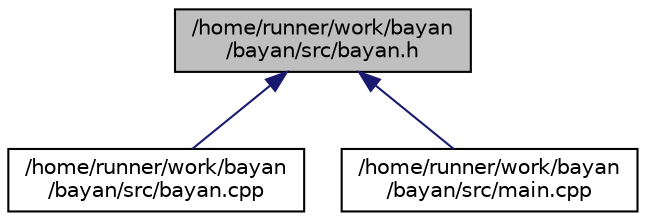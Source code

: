 digraph "/home/runner/work/bayan/bayan/src/bayan.h"
{
 // LATEX_PDF_SIZE
  bgcolor="transparent";
  edge [fontname="Helvetica",fontsize="10",labelfontname="Helvetica",labelfontsize="10"];
  node [fontname="Helvetica",fontsize="10",shape=record];
  Node1 [label="/home/runner/work/bayan\l/bayan/src/bayan.h",height=0.2,width=0.4,color="black", fillcolor="grey75", style="filled", fontcolor="black",tooltip=" "];
  Node1 -> Node2 [dir="back",color="midnightblue",fontsize="10",style="solid",fontname="Helvetica"];
  Node2 [label="/home/runner/work/bayan\l/bayan/src/bayan.cpp",height=0.2,width=0.4,color="black",URL="$bayan_8cpp.html",tooltip=" "];
  Node1 -> Node3 [dir="back",color="midnightblue",fontsize="10",style="solid",fontname="Helvetica"];
  Node3 [label="/home/runner/work/bayan\l/bayan/src/main.cpp",height=0.2,width=0.4,color="black",URL="$main_8cpp.html",tooltip=" "];
}
